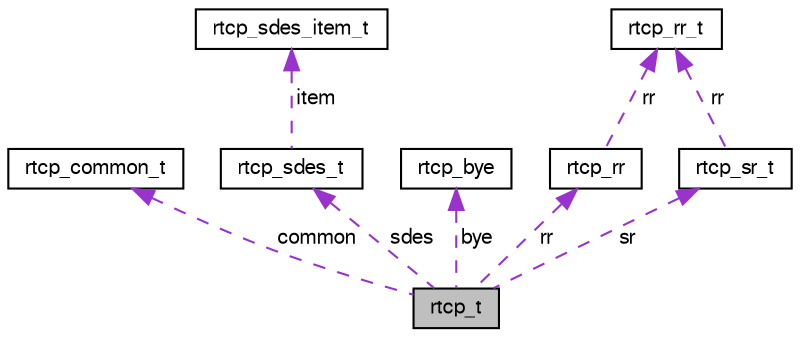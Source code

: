 digraph "rtcp_t"
{
 // LATEX_PDF_SIZE
  bgcolor="transparent";
  edge [fontname="FreeSans",fontsize="10",labelfontname="FreeSans",labelfontsize="10"];
  node [fontname="FreeSans",fontsize="10",shape=record];
  Node1 [label="rtcp_t",height=0.2,width=0.4,color="black", fillcolor="grey75", style="filled", fontcolor="black",tooltip="One RTCP packet."];
  Node2 -> Node1 [dir="back",color="darkorchid3",fontsize="10",style="dashed",label=" common" ,fontname="FreeSans"];
  Node2 [label="rtcp_common_t",height=0.2,width=0.4,color="black",URL="$a02136.html",tooltip="RTCP common header word."];
  Node3 -> Node1 [dir="back",color="darkorchid3",fontsize="10",style="dashed",label=" sdes" ,fontname="FreeSans"];
  Node3 [label="rtcp_sdes_t",height=0.2,width=0.4,color="black",URL="$a02156.html",tooltip=" "];
  Node4 -> Node3 [dir="back",color="darkorchid3",fontsize="10",style="dashed",label=" item" ,fontname="FreeSans"];
  Node4 [label="rtcp_sdes_item_t",height=0.2,width=0.4,color="black",URL="$a02144.html",tooltip="SDES item."];
  Node5 -> Node1 [dir="back",color="darkorchid3",fontsize="10",style="dashed",label=" bye" ,fontname="FreeSans"];
  Node5 [label="rtcp_bye",height=0.2,width=0.4,color="black",URL="$a02160.html",tooltip=" "];
  Node6 -> Node1 [dir="back",color="darkorchid3",fontsize="10",style="dashed",label=" rr" ,fontname="FreeSans"];
  Node6 [label="rtcp_rr",height=0.2,width=0.4,color="black",URL="$a02152.html",tooltip=" "];
  Node7 -> Node6 [dir="back",color="darkorchid3",fontsize="10",style="dashed",label=" rr" ,fontname="FreeSans"];
  Node7 [label="rtcp_rr_t",height=0.2,width=0.4,color="black",URL="$a02140.html",tooltip="Reception report block."];
  Node8 -> Node1 [dir="back",color="darkorchid3",fontsize="10",style="dashed",label=" sr" ,fontname="FreeSans"];
  Node8 [label="rtcp_sr_t",height=0.2,width=0.4,color="black",URL="$a02148.html",tooltip=" "];
  Node7 -> Node8 [dir="back",color="darkorchid3",fontsize="10",style="dashed",label=" rr" ,fontname="FreeSans"];
}
